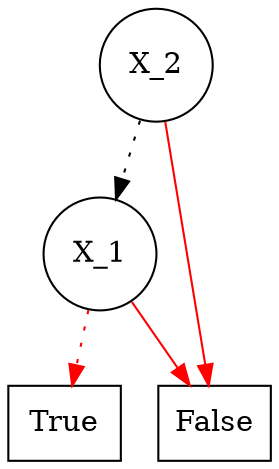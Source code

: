 digraph {
   graph [ordering=out]; node [shape=circle]; edge []; 
subgraph{  3 [label= "X_2"]
  3 -> 2[style=dotted] 
  3 -> 0[color=red] 
  2 [label= "X_1"]
  2 -> 1[style=dotted, color=red] 
  2 -> 0[color=red] 
  0 [label= "False", shape=rectangle]
  1 [label= "True", shape=rectangle]
{rank = same;0;1;}{rank = same;2;}{rank = same;3;}}}